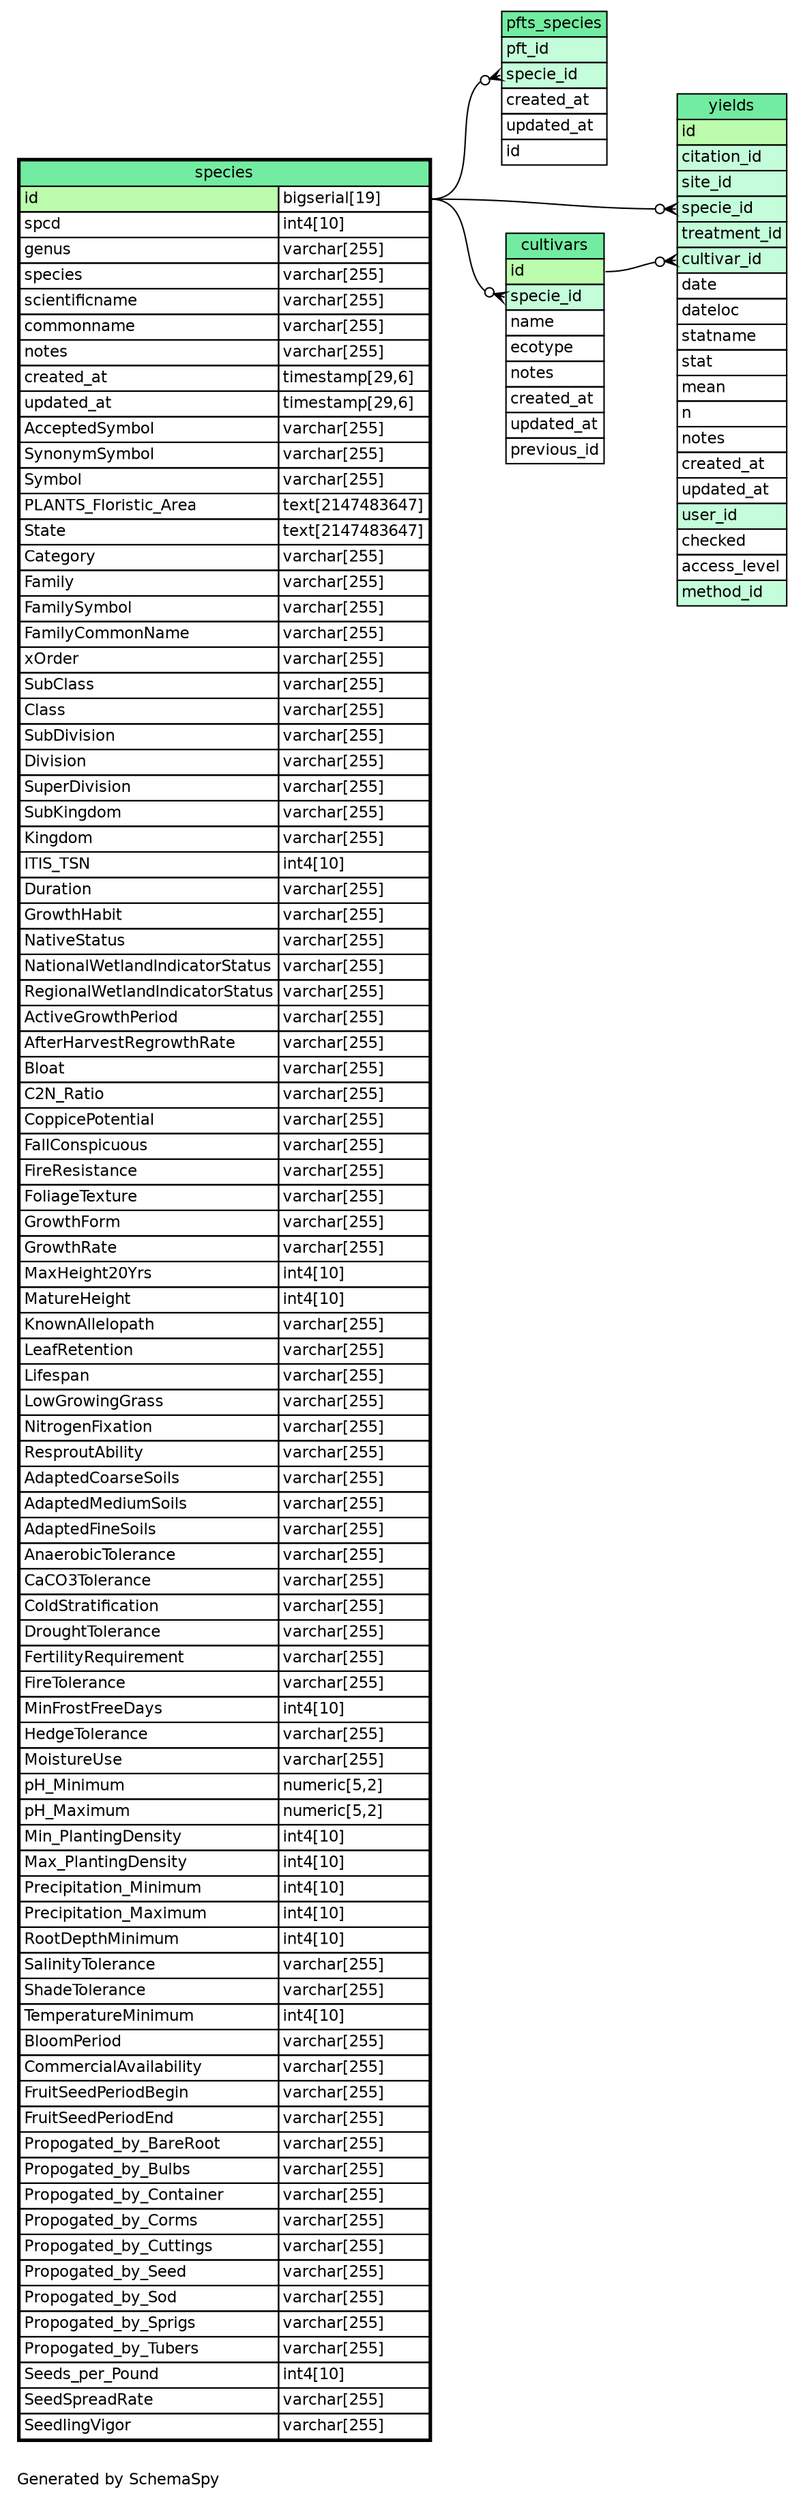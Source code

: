 // dot 2.36.0 on Mac OS X 10.10.1
// SchemaSpy rev Unknown
digraph "oneDegreeRelationshipsDiagram" {
  graph [
    rankdir="RL"
    bgcolor="#ffffff"
    label="\nGenerated by SchemaSpy"
    labeljust="l"
    nodesep="0.18"
    ranksep="0.46"
    fontname="Helvetica"
    fontsize="11"
  ];
  node [
    fontname="Helvetica"
    fontsize="11"
    shape="plaintext"
  ];
  edge [
    arrowsize="0.8"
  ];
  "cultivars":"specie_id":w -> "species":"id.type":e [arrowhead=none dir=back arrowtail=crowodot];
  "pfts_species":"specie_id":w -> "species":"id.type":e [arrowhead=none dir=back arrowtail=crowodot];
  "yields":"cultivar_id":w -> "cultivars":"id":e [arrowhead=none dir=back arrowtail=crowodot];
  "yields":"specie_id":w -> "species":"id.type":e [arrowhead=none dir=back arrowtail=crowodot];
  "cultivars" [
    label=<
    <TABLE BORDER="0" CELLBORDER="1" CELLSPACING="0" BGCOLOR="#FFFFFF">
      <TR><TD COLSPAN="4" BGCOLOR="#72ECA1" ALIGN="CENTER">cultivars</TD></TR>
      <TR><TD PORT="id" COLSPAN="4" BGCOLOR="#bcfdad !important" ALIGN="LEFT">id</TD></TR>
      <TR><TD PORT="specie_id" COLSPAN="4" BGCOLOR="#c4fdda !important" ALIGN="LEFT">specie_id</TD></TR>
      <TR><TD PORT="name" COLSPAN="4" ALIGN="LEFT">name</TD></TR>
      <TR><TD PORT="ecotype" COLSPAN="4" ALIGN="LEFT">ecotype</TD></TR>
      <TR><TD PORT="notes" COLSPAN="4" ALIGN="LEFT">notes</TD></TR>
      <TR><TD PORT="created_at" COLSPAN="4" ALIGN="LEFT">created_at</TD></TR>
      <TR><TD PORT="updated_at" COLSPAN="4" ALIGN="LEFT">updated_at</TD></TR>
      <TR><TD PORT="previous_id" COLSPAN="4" ALIGN="LEFT">previous_id</TD></TR>
    </TABLE>>
    URL="cultivars.html"
    tooltip="cultivars"
  ];
  "pfts_species" [
    label=<
    <TABLE BORDER="0" CELLBORDER="1" CELLSPACING="0" BGCOLOR="#FFFFFF">
      <TR><TD COLSPAN="4" BGCOLOR="#72ECA1" ALIGN="CENTER">pfts_species</TD></TR>
      <TR><TD PORT="pft_id" COLSPAN="4" BGCOLOR="#c4fdda !important" ALIGN="LEFT">pft_id</TD></TR>
      <TR><TD PORT="specie_id" COLSPAN="4" BGCOLOR="#c4fdda !important" ALIGN="LEFT">specie_id</TD></TR>
      <TR><TD PORT="created_at" COLSPAN="4" ALIGN="LEFT">created_at</TD></TR>
      <TR><TD PORT="updated_at" COLSPAN="4" ALIGN="LEFT">updated_at</TD></TR>
      <TR><TD PORT="id" COLSPAN="4" ALIGN="LEFT">id</TD></TR>
    </TABLE>>
    URL="pfts_species.html"
    tooltip="pfts_species"
  ];
  "species" [
    label=<
    <TABLE BORDER="2" CELLBORDER="1" CELLSPACING="0" BGCOLOR="#FFFFFF">
      <TR><TD COLSPAN="4" BGCOLOR="#72ECA1" ALIGN="CENTER">species</TD></TR>
      <TR><TD PORT="id" COLSPAN="3" BGCOLOR="#bcfdad !important" ALIGN="LEFT">id</TD><TD PORT="id.type" ALIGN="LEFT">bigserial[19]</TD></TR>
      <TR><TD PORT="spcd" COLSPAN="3" ALIGN="LEFT">spcd</TD><TD PORT="spcd.type" ALIGN="LEFT">int4[10]</TD></TR>
      <TR><TD PORT="genus" COLSPAN="3" ALIGN="LEFT">genus</TD><TD PORT="genus.type" ALIGN="LEFT">varchar[255]</TD></TR>
      <TR><TD PORT="species" COLSPAN="3" ALIGN="LEFT">species</TD><TD PORT="species.type" ALIGN="LEFT">varchar[255]</TD></TR>
      <TR><TD PORT="scientificname" COLSPAN="3" ALIGN="LEFT">scientificname</TD><TD PORT="scientificname.type" ALIGN="LEFT">varchar[255]</TD></TR>
      <TR><TD PORT="commonname" COLSPAN="3" ALIGN="LEFT">commonname</TD><TD PORT="commonname.type" ALIGN="LEFT">varchar[255]</TD></TR>
      <TR><TD PORT="notes" COLSPAN="3" ALIGN="LEFT">notes</TD><TD PORT="notes.type" ALIGN="LEFT">varchar[255]</TD></TR>
      <TR><TD PORT="created_at" COLSPAN="3" ALIGN="LEFT">created_at</TD><TD PORT="created_at.type" ALIGN="LEFT">timestamp[29,6]</TD></TR>
      <TR><TD PORT="updated_at" COLSPAN="3" ALIGN="LEFT">updated_at</TD><TD PORT="updated_at.type" ALIGN="LEFT">timestamp[29,6]</TD></TR>
      <TR><TD PORT="AcceptedSymbol" COLSPAN="3" ALIGN="LEFT">AcceptedSymbol</TD><TD PORT="AcceptedSymbol.type" ALIGN="LEFT">varchar[255]</TD></TR>
      <TR><TD PORT="SynonymSymbol" COLSPAN="3" ALIGN="LEFT">SynonymSymbol</TD><TD PORT="SynonymSymbol.type" ALIGN="LEFT">varchar[255]</TD></TR>
      <TR><TD PORT="Symbol" COLSPAN="3" ALIGN="LEFT">Symbol</TD><TD PORT="Symbol.type" ALIGN="LEFT">varchar[255]</TD></TR>
      <TR><TD PORT="PLANTS_Floristic_Area" COLSPAN="3" ALIGN="LEFT">PLANTS_Floristic_Area</TD><TD PORT="PLANTS_Floristic_Area.type" ALIGN="LEFT">text[2147483647]</TD></TR>
      <TR><TD PORT="State" COLSPAN="3" ALIGN="LEFT">State</TD><TD PORT="State.type" ALIGN="LEFT">text[2147483647]</TD></TR>
      <TR><TD PORT="Category" COLSPAN="3" ALIGN="LEFT">Category</TD><TD PORT="Category.type" ALIGN="LEFT">varchar[255]</TD></TR>
      <TR><TD PORT="Family" COLSPAN="3" ALIGN="LEFT">Family</TD><TD PORT="Family.type" ALIGN="LEFT">varchar[255]</TD></TR>
      <TR><TD PORT="FamilySymbol" COLSPAN="3" ALIGN="LEFT">FamilySymbol</TD><TD PORT="FamilySymbol.type" ALIGN="LEFT">varchar[255]</TD></TR>
      <TR><TD PORT="FamilyCommonName" COLSPAN="3" ALIGN="LEFT">FamilyCommonName</TD><TD PORT="FamilyCommonName.type" ALIGN="LEFT">varchar[255]</TD></TR>
      <TR><TD PORT="xOrder" COLSPAN="3" ALIGN="LEFT">xOrder</TD><TD PORT="xOrder.type" ALIGN="LEFT">varchar[255]</TD></TR>
      <TR><TD PORT="SubClass" COLSPAN="3" ALIGN="LEFT">SubClass</TD><TD PORT="SubClass.type" ALIGN="LEFT">varchar[255]</TD></TR>
      <TR><TD PORT="Class" COLSPAN="3" ALIGN="LEFT">Class</TD><TD PORT="Class.type" ALIGN="LEFT">varchar[255]</TD></TR>
      <TR><TD PORT="SubDivision" COLSPAN="3" ALIGN="LEFT">SubDivision</TD><TD PORT="SubDivision.type" ALIGN="LEFT">varchar[255]</TD></TR>
      <TR><TD PORT="Division" COLSPAN="3" ALIGN="LEFT">Division</TD><TD PORT="Division.type" ALIGN="LEFT">varchar[255]</TD></TR>
      <TR><TD PORT="SuperDivision" COLSPAN="3" ALIGN="LEFT">SuperDivision</TD><TD PORT="SuperDivision.type" ALIGN="LEFT">varchar[255]</TD></TR>
      <TR><TD PORT="SubKingdom" COLSPAN="3" ALIGN="LEFT">SubKingdom</TD><TD PORT="SubKingdom.type" ALIGN="LEFT">varchar[255]</TD></TR>
      <TR><TD PORT="Kingdom" COLSPAN="3" ALIGN="LEFT">Kingdom</TD><TD PORT="Kingdom.type" ALIGN="LEFT">varchar[255]</TD></TR>
      <TR><TD PORT="ITIS_TSN" COLSPAN="3" ALIGN="LEFT">ITIS_TSN</TD><TD PORT="ITIS_TSN.type" ALIGN="LEFT">int4[10]</TD></TR>
      <TR><TD PORT="Duration" COLSPAN="3" ALIGN="LEFT">Duration</TD><TD PORT="Duration.type" ALIGN="LEFT">varchar[255]</TD></TR>
      <TR><TD PORT="GrowthHabit" COLSPAN="3" ALIGN="LEFT">GrowthHabit</TD><TD PORT="GrowthHabit.type" ALIGN="LEFT">varchar[255]</TD></TR>
      <TR><TD PORT="NativeStatus" COLSPAN="3" ALIGN="LEFT">NativeStatus</TD><TD PORT="NativeStatus.type" ALIGN="LEFT">varchar[255]</TD></TR>
      <TR><TD PORT="NationalWetlandIndicatorStatus" COLSPAN="3" ALIGN="LEFT">NationalWetlandIndicatorStatus</TD><TD PORT="NationalWetlandIndicatorStatus.type" ALIGN="LEFT">varchar[255]</TD></TR>
      <TR><TD PORT="RegionalWetlandIndicatorStatus" COLSPAN="3" ALIGN="LEFT">RegionalWetlandIndicatorStatus</TD><TD PORT="RegionalWetlandIndicatorStatus.type" ALIGN="LEFT">varchar[255]</TD></TR>
      <TR><TD PORT="ActiveGrowthPeriod" COLSPAN="3" ALIGN="LEFT">ActiveGrowthPeriod</TD><TD PORT="ActiveGrowthPeriod.type" ALIGN="LEFT">varchar[255]</TD></TR>
      <TR><TD PORT="AfterHarvestRegrowthRate" COLSPAN="3" ALIGN="LEFT">AfterHarvestRegrowthRate</TD><TD PORT="AfterHarvestRegrowthRate.type" ALIGN="LEFT">varchar[255]</TD></TR>
      <TR><TD PORT="Bloat" COLSPAN="3" ALIGN="LEFT">Bloat</TD><TD PORT="Bloat.type" ALIGN="LEFT">varchar[255]</TD></TR>
      <TR><TD PORT="C2N_Ratio" COLSPAN="3" ALIGN="LEFT">C2N_Ratio</TD><TD PORT="C2N_Ratio.type" ALIGN="LEFT">varchar[255]</TD></TR>
      <TR><TD PORT="CoppicePotential" COLSPAN="3" ALIGN="LEFT">CoppicePotential</TD><TD PORT="CoppicePotential.type" ALIGN="LEFT">varchar[255]</TD></TR>
      <TR><TD PORT="FallConspicuous" COLSPAN="3" ALIGN="LEFT">FallConspicuous</TD><TD PORT="FallConspicuous.type" ALIGN="LEFT">varchar[255]</TD></TR>
      <TR><TD PORT="FireResistance" COLSPAN="3" ALIGN="LEFT">FireResistance</TD><TD PORT="FireResistance.type" ALIGN="LEFT">varchar[255]</TD></TR>
      <TR><TD PORT="FoliageTexture" COLSPAN="3" ALIGN="LEFT">FoliageTexture</TD><TD PORT="FoliageTexture.type" ALIGN="LEFT">varchar[255]</TD></TR>
      <TR><TD PORT="GrowthForm" COLSPAN="3" ALIGN="LEFT">GrowthForm</TD><TD PORT="GrowthForm.type" ALIGN="LEFT">varchar[255]</TD></TR>
      <TR><TD PORT="GrowthRate" COLSPAN="3" ALIGN="LEFT">GrowthRate</TD><TD PORT="GrowthRate.type" ALIGN="LEFT">varchar[255]</TD></TR>
      <TR><TD PORT="MaxHeight20Yrs" COLSPAN="3" ALIGN="LEFT">MaxHeight20Yrs</TD><TD PORT="MaxHeight20Yrs.type" ALIGN="LEFT">int4[10]</TD></TR>
      <TR><TD PORT="MatureHeight" COLSPAN="3" ALIGN="LEFT">MatureHeight</TD><TD PORT="MatureHeight.type" ALIGN="LEFT">int4[10]</TD></TR>
      <TR><TD PORT="KnownAllelopath" COLSPAN="3" ALIGN="LEFT">KnownAllelopath</TD><TD PORT="KnownAllelopath.type" ALIGN="LEFT">varchar[255]</TD></TR>
      <TR><TD PORT="LeafRetention" COLSPAN="3" ALIGN="LEFT">LeafRetention</TD><TD PORT="LeafRetention.type" ALIGN="LEFT">varchar[255]</TD></TR>
      <TR><TD PORT="Lifespan" COLSPAN="3" ALIGN="LEFT">Lifespan</TD><TD PORT="Lifespan.type" ALIGN="LEFT">varchar[255]</TD></TR>
      <TR><TD PORT="LowGrowingGrass" COLSPAN="3" ALIGN="LEFT">LowGrowingGrass</TD><TD PORT="LowGrowingGrass.type" ALIGN="LEFT">varchar[255]</TD></TR>
      <TR><TD PORT="NitrogenFixation" COLSPAN="3" ALIGN="LEFT">NitrogenFixation</TD><TD PORT="NitrogenFixation.type" ALIGN="LEFT">varchar[255]</TD></TR>
      <TR><TD PORT="ResproutAbility" COLSPAN="3" ALIGN="LEFT">ResproutAbility</TD><TD PORT="ResproutAbility.type" ALIGN="LEFT">varchar[255]</TD></TR>
      <TR><TD PORT="AdaptedCoarseSoils" COLSPAN="3" ALIGN="LEFT">AdaptedCoarseSoils</TD><TD PORT="AdaptedCoarseSoils.type" ALIGN="LEFT">varchar[255]</TD></TR>
      <TR><TD PORT="AdaptedMediumSoils" COLSPAN="3" ALIGN="LEFT">AdaptedMediumSoils</TD><TD PORT="AdaptedMediumSoils.type" ALIGN="LEFT">varchar[255]</TD></TR>
      <TR><TD PORT="AdaptedFineSoils" COLSPAN="3" ALIGN="LEFT">AdaptedFineSoils</TD><TD PORT="AdaptedFineSoils.type" ALIGN="LEFT">varchar[255]</TD></TR>
      <TR><TD PORT="AnaerobicTolerance" COLSPAN="3" ALIGN="LEFT">AnaerobicTolerance</TD><TD PORT="AnaerobicTolerance.type" ALIGN="LEFT">varchar[255]</TD></TR>
      <TR><TD PORT="CaCO3Tolerance" COLSPAN="3" ALIGN="LEFT">CaCO3Tolerance</TD><TD PORT="CaCO3Tolerance.type" ALIGN="LEFT">varchar[255]</TD></TR>
      <TR><TD PORT="ColdStratification" COLSPAN="3" ALIGN="LEFT">ColdStratification</TD><TD PORT="ColdStratification.type" ALIGN="LEFT">varchar[255]</TD></TR>
      <TR><TD PORT="DroughtTolerance" COLSPAN="3" ALIGN="LEFT">DroughtTolerance</TD><TD PORT="DroughtTolerance.type" ALIGN="LEFT">varchar[255]</TD></TR>
      <TR><TD PORT="FertilityRequirement" COLSPAN="3" ALIGN="LEFT">FertilityRequirement</TD><TD PORT="FertilityRequirement.type" ALIGN="LEFT">varchar[255]</TD></TR>
      <TR><TD PORT="FireTolerance" COLSPAN="3" ALIGN="LEFT">FireTolerance</TD><TD PORT="FireTolerance.type" ALIGN="LEFT">varchar[255]</TD></TR>
      <TR><TD PORT="MinFrostFreeDays" COLSPAN="3" ALIGN="LEFT">MinFrostFreeDays</TD><TD PORT="MinFrostFreeDays.type" ALIGN="LEFT">int4[10]</TD></TR>
      <TR><TD PORT="HedgeTolerance" COLSPAN="3" ALIGN="LEFT">HedgeTolerance</TD><TD PORT="HedgeTolerance.type" ALIGN="LEFT">varchar[255]</TD></TR>
      <TR><TD PORT="MoistureUse" COLSPAN="3" ALIGN="LEFT">MoistureUse</TD><TD PORT="MoistureUse.type" ALIGN="LEFT">varchar[255]</TD></TR>
      <TR><TD PORT="pH_Minimum" COLSPAN="3" ALIGN="LEFT">pH_Minimum</TD><TD PORT="pH_Minimum.type" ALIGN="LEFT">numeric[5,2]</TD></TR>
      <TR><TD PORT="pH_Maximum" COLSPAN="3" ALIGN="LEFT">pH_Maximum</TD><TD PORT="pH_Maximum.type" ALIGN="LEFT">numeric[5,2]</TD></TR>
      <TR><TD PORT="Min_PlantingDensity" COLSPAN="3" ALIGN="LEFT">Min_PlantingDensity</TD><TD PORT="Min_PlantingDensity.type" ALIGN="LEFT">int4[10]</TD></TR>
      <TR><TD PORT="Max_PlantingDensity" COLSPAN="3" ALIGN="LEFT">Max_PlantingDensity</TD><TD PORT="Max_PlantingDensity.type" ALIGN="LEFT">int4[10]</TD></TR>
      <TR><TD PORT="Precipitation_Minimum" COLSPAN="3" ALIGN="LEFT">Precipitation_Minimum</TD><TD PORT="Precipitation_Minimum.type" ALIGN="LEFT">int4[10]</TD></TR>
      <TR><TD PORT="Precipitation_Maximum" COLSPAN="3" ALIGN="LEFT">Precipitation_Maximum</TD><TD PORT="Precipitation_Maximum.type" ALIGN="LEFT">int4[10]</TD></TR>
      <TR><TD PORT="RootDepthMinimum" COLSPAN="3" ALIGN="LEFT">RootDepthMinimum</TD><TD PORT="RootDepthMinimum.type" ALIGN="LEFT">int4[10]</TD></TR>
      <TR><TD PORT="SalinityTolerance" COLSPAN="3" ALIGN="LEFT">SalinityTolerance</TD><TD PORT="SalinityTolerance.type" ALIGN="LEFT">varchar[255]</TD></TR>
      <TR><TD PORT="ShadeTolerance" COLSPAN="3" ALIGN="LEFT">ShadeTolerance</TD><TD PORT="ShadeTolerance.type" ALIGN="LEFT">varchar[255]</TD></TR>
      <TR><TD PORT="TemperatureMinimum" COLSPAN="3" ALIGN="LEFT">TemperatureMinimum</TD><TD PORT="TemperatureMinimum.type" ALIGN="LEFT">int4[10]</TD></TR>
      <TR><TD PORT="BloomPeriod" COLSPAN="3" ALIGN="LEFT">BloomPeriod</TD><TD PORT="BloomPeriod.type" ALIGN="LEFT">varchar[255]</TD></TR>
      <TR><TD PORT="CommercialAvailability" COLSPAN="3" ALIGN="LEFT">CommercialAvailability</TD><TD PORT="CommercialAvailability.type" ALIGN="LEFT">varchar[255]</TD></TR>
      <TR><TD PORT="FruitSeedPeriodBegin" COLSPAN="3" ALIGN="LEFT">FruitSeedPeriodBegin</TD><TD PORT="FruitSeedPeriodBegin.type" ALIGN="LEFT">varchar[255]</TD></TR>
      <TR><TD PORT="FruitSeedPeriodEnd" COLSPAN="3" ALIGN="LEFT">FruitSeedPeriodEnd</TD><TD PORT="FruitSeedPeriodEnd.type" ALIGN="LEFT">varchar[255]</TD></TR>
      <TR><TD PORT="Propogated_by_BareRoot" COLSPAN="3" ALIGN="LEFT">Propogated_by_BareRoot</TD><TD PORT="Propogated_by_BareRoot.type" ALIGN="LEFT">varchar[255]</TD></TR>
      <TR><TD PORT="Propogated_by_Bulbs" COLSPAN="3" ALIGN="LEFT">Propogated_by_Bulbs</TD><TD PORT="Propogated_by_Bulbs.type" ALIGN="LEFT">varchar[255]</TD></TR>
      <TR><TD PORT="Propogated_by_Container" COLSPAN="3" ALIGN="LEFT">Propogated_by_Container</TD><TD PORT="Propogated_by_Container.type" ALIGN="LEFT">varchar[255]</TD></TR>
      <TR><TD PORT="Propogated_by_Corms" COLSPAN="3" ALIGN="LEFT">Propogated_by_Corms</TD><TD PORT="Propogated_by_Corms.type" ALIGN="LEFT">varchar[255]</TD></TR>
      <TR><TD PORT="Propogated_by_Cuttings" COLSPAN="3" ALIGN="LEFT">Propogated_by_Cuttings</TD><TD PORT="Propogated_by_Cuttings.type" ALIGN="LEFT">varchar[255]</TD></TR>
      <TR><TD PORT="Propogated_by_Seed" COLSPAN="3" ALIGN="LEFT">Propogated_by_Seed</TD><TD PORT="Propogated_by_Seed.type" ALIGN="LEFT">varchar[255]</TD></TR>
      <TR><TD PORT="Propogated_by_Sod" COLSPAN="3" ALIGN="LEFT">Propogated_by_Sod</TD><TD PORT="Propogated_by_Sod.type" ALIGN="LEFT">varchar[255]</TD></TR>
      <TR><TD PORT="Propogated_by_Sprigs" COLSPAN="3" ALIGN="LEFT">Propogated_by_Sprigs</TD><TD PORT="Propogated_by_Sprigs.type" ALIGN="LEFT">varchar[255]</TD></TR>
      <TR><TD PORT="Propogated_by_Tubers" COLSPAN="3" ALIGN="LEFT">Propogated_by_Tubers</TD><TD PORT="Propogated_by_Tubers.type" ALIGN="LEFT">varchar[255]</TD></TR>
      <TR><TD PORT="Seeds_per_Pound" COLSPAN="3" ALIGN="LEFT">Seeds_per_Pound</TD><TD PORT="Seeds_per_Pound.type" ALIGN="LEFT">int4[10]</TD></TR>
      <TR><TD PORT="SeedSpreadRate" COLSPAN="3" ALIGN="LEFT">SeedSpreadRate</TD><TD PORT="SeedSpreadRate.type" ALIGN="LEFT">varchar[255]</TD></TR>
      <TR><TD PORT="SeedlingVigor" COLSPAN="3" ALIGN="LEFT">SeedlingVigor</TD><TD PORT="SeedlingVigor.type" ALIGN="LEFT">varchar[255]</TD></TR>
    </TABLE>>
    URL="species.html"
    tooltip="species"
  ];
  "yields" [
    label=<
    <TABLE BORDER="0" CELLBORDER="1" CELLSPACING="0" BGCOLOR="#FFFFFF">
      <TR><TD COLSPAN="4" BGCOLOR="#72ECA1" ALIGN="CENTER">yields</TD></TR>
      <TR><TD PORT="id" COLSPAN="4" BGCOLOR="#bcfdad !important" ALIGN="LEFT">id</TD></TR>
      <TR><TD PORT="citation_id" COLSPAN="4" BGCOLOR="#c4fdda !important" ALIGN="LEFT">citation_id</TD></TR>
      <TR><TD PORT="site_id" COLSPAN="4" BGCOLOR="#c4fdda !important" ALIGN="LEFT">site_id</TD></TR>
      <TR><TD PORT="specie_id" COLSPAN="4" BGCOLOR="#c4fdda !important" ALIGN="LEFT">specie_id</TD></TR>
      <TR><TD PORT="treatment_id" COLSPAN="4" BGCOLOR="#c4fdda !important" ALIGN="LEFT">treatment_id</TD></TR>
      <TR><TD PORT="cultivar_id" COLSPAN="4" BGCOLOR="#c4fdda !important" ALIGN="LEFT">cultivar_id</TD></TR>
      <TR><TD PORT="date" COLSPAN="4" ALIGN="LEFT">date</TD></TR>
      <TR><TD PORT="dateloc" COLSPAN="4" ALIGN="LEFT">dateloc</TD></TR>
      <TR><TD PORT="statname" COLSPAN="4" ALIGN="LEFT">statname</TD></TR>
      <TR><TD PORT="stat" COLSPAN="4" ALIGN="LEFT">stat</TD></TR>
      <TR><TD PORT="mean" COLSPAN="4" ALIGN="LEFT">mean</TD></TR>
      <TR><TD PORT="n" COLSPAN="4" ALIGN="LEFT">n</TD></TR>
      <TR><TD PORT="notes" COLSPAN="4" ALIGN="LEFT">notes</TD></TR>
      <TR><TD PORT="created_at" COLSPAN="4" ALIGN="LEFT">created_at</TD></TR>
      <TR><TD PORT="updated_at" COLSPAN="4" ALIGN="LEFT">updated_at</TD></TR>
      <TR><TD PORT="user_id" COLSPAN="4" BGCOLOR="#c4fdda !important" ALIGN="LEFT">user_id</TD></TR>
      <TR><TD PORT="checked" COLSPAN="4" ALIGN="LEFT">checked</TD></TR>
      <TR><TD PORT="access_level" COLSPAN="4" ALIGN="LEFT">access_level</TD></TR>
      <TR><TD PORT="method_id" COLSPAN="4" BGCOLOR="#c4fdda !important" ALIGN="LEFT">method_id</TD></TR>
    </TABLE>>
    URL="yields.html"
    tooltip="yields"
  ];
}
